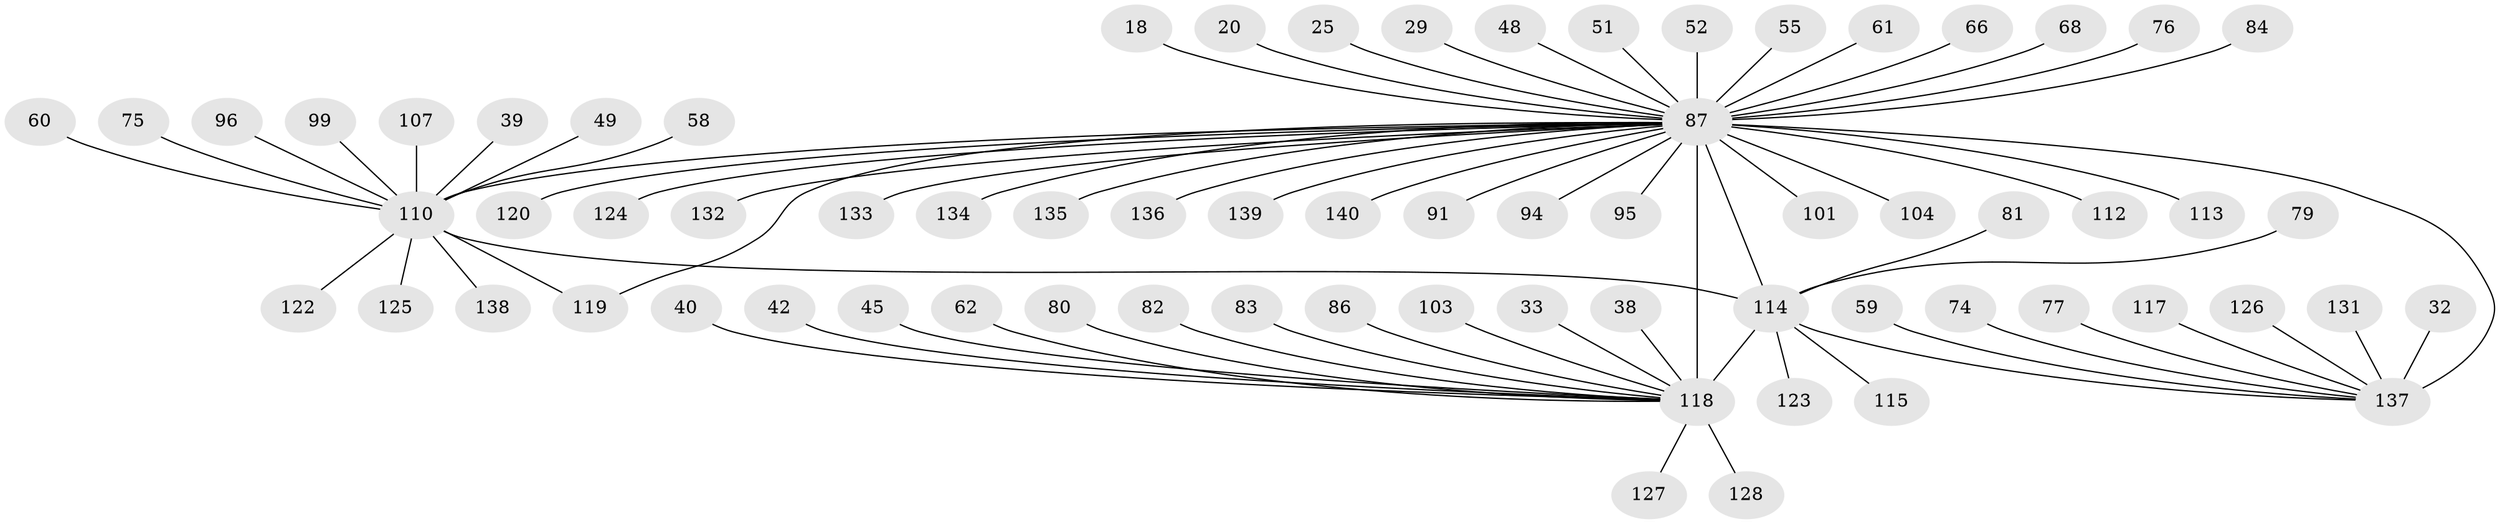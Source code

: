 // original degree distribution, {4: 0.07142857142857142, 13: 0.007142857142857143, 11: 0.007142857142857143, 39: 0.007142857142857143, 1: 0.5571428571428572, 7: 0.014285714285714285, 5: 0.02857142857142857, 3: 0.04285714285714286, 2: 0.21428571428571427, 10: 0.014285714285714285, 9: 0.014285714285714285, 6: 0.014285714285714285, 17: 0.007142857142857143}
// Generated by graph-tools (version 1.1) at 2025/48/03/09/25 04:48:43]
// undirected, 70 vertices, 73 edges
graph export_dot {
graph [start="1"]
  node [color=gray90,style=filled];
  18;
  20;
  25;
  29;
  32;
  33;
  38;
  39;
  40;
  42;
  45;
  48;
  49;
  51 [super="+16"];
  52;
  55;
  58;
  59 [super="+9"];
  60;
  61;
  62;
  66;
  68;
  74;
  75;
  76;
  77;
  79;
  80;
  81 [super="+46"];
  82;
  83;
  84 [super="+23"];
  86;
  87 [super="+28+85+8+4+13+17+47"];
  91;
  94;
  95;
  96 [super="+65"];
  99;
  101;
  103;
  104;
  107;
  110 [super="+100+67+35"];
  112 [super="+93"];
  113 [super="+89"];
  114 [super="+70+53+63"];
  115;
  117 [super="+111"];
  118 [super="+22+34+116+64+90"];
  119 [super="+27"];
  120;
  122;
  123;
  124;
  125;
  126;
  127;
  128;
  131;
  132;
  133 [super="+88"];
  134;
  135;
  136;
  137 [super="+1+54+130"];
  138;
  139;
  140;
  18 -- 87;
  20 -- 87;
  25 -- 87;
  29 -- 87;
  32 -- 137;
  33 -- 118;
  38 -- 118;
  39 -- 110;
  40 -- 118;
  42 -- 118;
  45 -- 118;
  48 -- 87;
  49 -- 110;
  51 -- 87;
  52 -- 87;
  55 -- 87;
  58 -- 110;
  59 -- 137;
  60 -- 110;
  61 -- 87;
  62 -- 118;
  66 -- 87;
  68 -- 87;
  74 -- 137;
  75 -- 110;
  76 -- 87;
  77 -- 137;
  79 -- 114;
  80 -- 118;
  81 -- 114;
  82 -- 118;
  83 -- 118;
  84 -- 87;
  86 -- 118;
  87 -- 124;
  87 -- 139;
  87 -- 118 [weight=11];
  87 -- 134;
  87 -- 136;
  87 -- 95;
  87 -- 110 [weight=6];
  87 -- 137 [weight=8];
  87 -- 132;
  87 -- 133;
  87 -- 135;
  87 -- 140;
  87 -- 91;
  87 -- 94;
  87 -- 101;
  87 -- 104;
  87 -- 112;
  87 -- 113;
  87 -- 114;
  87 -- 119;
  87 -- 120;
  96 -- 110;
  99 -- 110;
  103 -- 118;
  107 -- 110 [weight=2];
  110 -- 138;
  110 -- 122;
  110 -- 125;
  110 -- 119;
  110 -- 114 [weight=3];
  114 -- 118 [weight=6];
  114 -- 123;
  114 -- 115;
  114 -- 137 [weight=3];
  117 -- 137;
  118 -- 127;
  118 -- 128;
  126 -- 137;
  131 -- 137;
}

